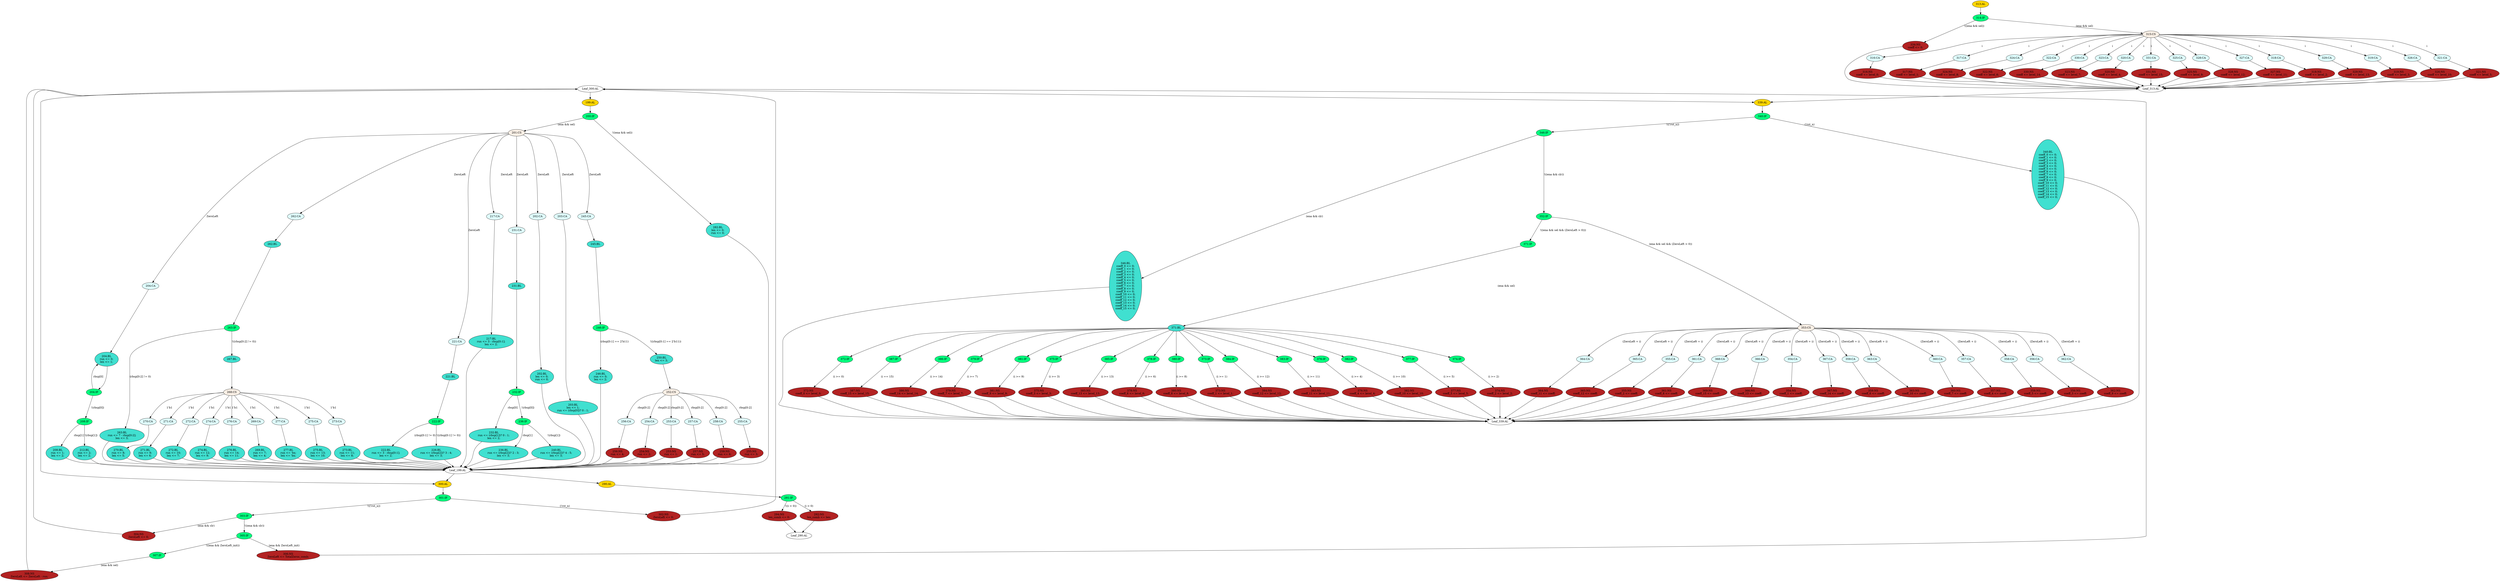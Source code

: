 strict digraph "compose( ,  )" {
	node [label="\N"];
	"380:NS"	 [ast="<pyverilog.vparser.ast.NonblockingSubstitution object at 0x7f7652314610>",
		fillcolor=firebrick,
		label="380:NS
coeff_8 <= level_8;",
		statements="[<pyverilog.vparser.ast.NonblockingSubstitution object at 0x7f7652314610>]",
		style=filled,
		typ=NonblockingSubstitution];
	"Leaf_339:AL"	 [def_var="['coeff_1', 'coeff_0', 'coeff_3', 'coeff_2', 'coeff_5', 'coeff_4', 'coeff_7', 'coeff_6', 'coeff_9', 'coeff_8', 'coeff_11', 'coeff_\
10', 'coeff_13', 'coeff_12', 'coeff_15', 'coeff_14']",
		label="Leaf_339:AL"];
	"380:NS" -> "Leaf_339:AL"	 [cond="[]",
		lineno=None];
	"387:NS"	 [ast="<pyverilog.vparser.ast.NonblockingSubstitution object at 0x7f765231b610>",
		fillcolor=firebrick,
		label="387:NS
coeff_15 <= level_15;",
		statements="[<pyverilog.vparser.ast.NonblockingSubstitution object at 0x7f765231b610>]",
		style=filled,
		typ=NonblockingSubstitution];
	"387:NS" -> "Leaf_339:AL"	 [cond="[]",
		lineno=None];
	"263:BL"	 [ast="<pyverilog.vparser.ast.Block object at 0x7f765227e3d0>",
		fillcolor=turquoise,
		label="263:BL
run <= 7 - rbsp[0:2];
len <= 3;",
		statements="[<pyverilog.vparser.ast.NonblockingSubstitution object at 0x7f765227e390>, <pyverilog.vparser.ast.NonblockingSubstitution object \
at 0x7f765227e550>]",
		style=filled,
		typ=Block];
	"Leaf_199:AL"	 [def_var="['run', 'len']",
		label="Leaf_199:AL"];
	"263:BL" -> "Leaf_199:AL"	 [cond="[]",
		lineno=None];
	"221:CA"	 [ast="<pyverilog.vparser.ast.Case object at 0x7f76526afed0>",
		fillcolor=lightcyan,
		label="221:CA",
		statements="[]",
		style=filled,
		typ=Case];
	"221:BL"	 [ast="<pyverilog.vparser.ast.Block object at 0x7f76526affd0>",
		fillcolor=turquoise,
		label="221:BL",
		statements="[]",
		style=filled,
		typ=Block];
	"221:CA" -> "221:BL"	 [cond="[]",
		lineno=None];
	"366:NS"	 [ast="<pyverilog.vparser.ast.NonblockingSubstitution object at 0x7f76522e0b90>",
		fillcolor=firebrick,
		label="366:NS
coeff_13 <= coeff;",
		statements="[<pyverilog.vparser.ast.NonblockingSubstitution object at 0x7f76522e0b90>]",
		style=filled,
		typ=NonblockingSubstitution];
	"366:NS" -> "Leaf_339:AL"	 [cond="[]",
		lineno=None];
	"282:BL"	 [ast="<pyverilog.vparser.ast.Block object at 0x7f7652297b10>",
		fillcolor=turquoise,
		label="282:BL
len <= 0;
run <= 0;",
		statements="[<pyverilog.vparser.ast.NonblockingSubstitution object at 0x7f7652297ad0>, <pyverilog.vparser.ast.NonblockingSubstitution object \
at 0x7f7652297bd0>]",
		style=filled,
		typ=Block];
	"282:BL" -> "Leaf_199:AL"	 [cond="[]",
		lineno=None];
	"364:CA"	 [ast="<pyverilog.vparser.ast.Case object at 0x7f76522e0690>",
		fillcolor=lightcyan,
		label="364:CA",
		statements="[]",
		style=filled,
		typ=Case];
	"364:NS"	 [ast="<pyverilog.vparser.ast.NonblockingSubstitution object at 0x7f76522e0790>",
		fillcolor=firebrick,
		label="364:NS
coeff_11 <= coeff;",
		statements="[<pyverilog.vparser.ast.NonblockingSubstitution object at 0x7f76522e0790>]",
		style=filled,
		typ=NonblockingSubstitution];
	"364:CA" -> "364:NS"	 [cond="[]",
		lineno=None];
	"374:IF"	 [ast="<pyverilog.vparser.ast.IfStatement object at 0x7f76522fe750>",
		fillcolor=springgreen,
		label="374:IF",
		statements="[]",
		style=filled,
		typ=IfStatement];
	"374:NS"	 [ast="<pyverilog.vparser.ast.NonblockingSubstitution object at 0x7f76522fe850>",
		fillcolor=firebrick,
		label="374:NS
coeff_2 <= level_2;",
		statements="[<pyverilog.vparser.ast.NonblockingSubstitution object at 0x7f76522fe850>]",
		style=filled,
		typ=NonblockingSubstitution];
	"374:IF" -> "374:NS"	 [cond="['i']",
		label="(i >= 2)",
		lineno=374];
	"246:BL"	 [ast="<pyverilog.vparser.ast.Block object at 0x7f765225fe90>",
		fillcolor=turquoise,
		label="246:BL
run <= 0;
len <= 2;",
		statements="[<pyverilog.vparser.ast.NonblockingSubstitution object at 0x7f765225fe50>, <pyverilog.vparser.ast.NonblockingSubstitution object \
at 0x7f765225ffd0>]",
		style=filled,
		typ=Block];
	"246:BL" -> "Leaf_199:AL"	 [cond="[]",
		lineno=None];
	"257:NS"	 [ast="<pyverilog.vparser.ast.NonblockingSubstitution object at 0x7f7652272d90>",
		fillcolor=firebrick,
		label="257:NS
run <= 5;",
		statements="[<pyverilog.vparser.ast.NonblockingSubstitution object at 0x7f7652272d90>]",
		style=filled,
		typ=NonblockingSubstitution];
	"257:NS" -> "Leaf_199:AL"	 [cond="[]",
		lineno=None];
	"357:NS"	 [ast="<pyverilog.vparser.ast.NonblockingSubstitution object at 0x7f765231a950>",
		fillcolor=firebrick,
		label="357:NS
coeff_4 <= coeff;",
		statements="[<pyverilog.vparser.ast.NonblockingSubstitution object at 0x7f765231a950>]",
		style=filled,
		typ=NonblockingSubstitution];
	"357:NS" -> "Leaf_339:AL"	 [cond="[]",
		lineno=None];
	"346:BL"	 [ast="<pyverilog.vparser.ast.Block object at 0x7f765258fb90>",
		fillcolor=turquoise,
		label="346:BL
coeff_0 <= 0;
coeff_1 <= 0;
coeff_2 <= 0;
coeff_3 <= 0;
coeff_4 <= 0;
coeff_5 <= 0;
coeff_6 <= 0;
coeff_7 <= 0;
coeff_8 <= \
0;
coeff_9 <= 0;
coeff_10 <= 0;
coeff_11 <= 0;
coeff_12 <= 0;
coeff_13 <= 0;
coeff_14 <= 0;
coeff_15 <= 0;",
		statements="[<pyverilog.vparser.ast.NonblockingSubstitution object at 0x7f7652593a10>, <pyverilog.vparser.ast.NonblockingSubstitution object \
at 0x7f7652593b50>, <pyverilog.vparser.ast.NonblockingSubstitution object at 0x7f7652593c90>, <pyverilog.vparser.ast.NonblockingSubstitution \
object at 0x7f7652593dd0>, <pyverilog.vparser.ast.NonblockingSubstitution object at 0x7f7652593f10>, <pyverilog.vparser.ast.NonblockingSubstitution \
object at 0x7f765258f090>, <pyverilog.vparser.ast.NonblockingSubstitution object at 0x7f765258f1d0>, <pyverilog.vparser.ast.NonblockingSubstitution \
object at 0x7f765258f310>, <pyverilog.vparser.ast.NonblockingSubstitution object at 0x7f765258f450>, <pyverilog.vparser.ast.NonblockingSubstitution \
object at 0x7f765258f590>, <pyverilog.vparser.ast.NonblockingSubstitution object at 0x7f765258f6d0>, <pyverilog.vparser.ast.NonblockingSubstitution \
object at 0x7f765258f810>, <pyverilog.vparser.ast.NonblockingSubstitution object at 0x7f765258f950>, <pyverilog.vparser.ast.NonblockingSubstitution \
object at 0x7f765258fa90>, <pyverilog.vparser.ast.NonblockingSubstitution object at 0x7f765258fbd0>, <pyverilog.vparser.ast.NonblockingSubstitution \
object at 0x7f765258fd10>]",
		style=filled,
		typ=Block];
	"346:BL" -> "Leaf_339:AL"	 [cond="[]",
		lineno=None];
	"276:CA"	 [ast="<pyverilog.vparser.ast.Case object at 0x7f7652297450>",
		fillcolor=lightcyan,
		label="276:CA",
		statements="[]",
		style=filled,
		typ=Case];
	"276:BL"	 [ast="<pyverilog.vparser.ast.Block object at 0x7f7652297650>",
		fillcolor=turquoise,
		label="276:BL
run <= 14;
len <= 11;",
		statements="[<pyverilog.vparser.ast.NonblockingSubstitution object at 0x7f76522975d0>, <pyverilog.vparser.ast.NonblockingSubstitution object \
at 0x7f7652297750>]",
		style=filled,
		typ=Block];
	"276:CA" -> "276:BL"	 [cond="[]",
		lineno=None];
	"222:BL"	 [ast="<pyverilog.vparser.ast.Block object at 0x7f7652273510>",
		fillcolor=turquoise,
		label="222:BL
run <= 3 - rbsp[0:1];
len <= 2;",
		statements="[<pyverilog.vparser.ast.NonblockingSubstitution object at 0x7f76522734d0>, <pyverilog.vparser.ast.NonblockingSubstitution object \
at 0x7f7652273690>]",
		style=filled,
		typ=Block];
	"222:BL" -> "Leaf_199:AL"	 [cond="[]",
		lineno=None];
	"360:NS"	 [ast="<pyverilog.vparser.ast.NonblockingSubstitution object at 0x7f765231af50>",
		fillcolor=firebrick,
		label="360:NS
coeff_7 <= coeff;",
		statements="[<pyverilog.vparser.ast.NonblockingSubstitution object at 0x7f765231af50>]",
		style=filled,
		typ=NonblockingSubstitution];
	"360:NS" -> "Leaf_339:AL"	 [cond="[]",
		lineno=None];
	"321:CA"	 [ast="<pyverilog.vparser.ast.Case object at 0x7f765258e990>",
		fillcolor=lightcyan,
		label="321:CA",
		statements="[]",
		style=filled,
		typ=Case];
	"321:NS"	 [ast="<pyverilog.vparser.ast.NonblockingSubstitution object at 0x7f765258ea90>",
		fillcolor=firebrick,
		label="321:NS
coeff <= level_5;",
		statements="[<pyverilog.vparser.ast.NonblockingSubstitution object at 0x7f765258ea90>]",
		style=filled,
		typ=NonblockingSubstitution];
	"321:CA" -> "321:NS"	 [cond="[]",
		lineno=None];
	"316:CA"	 [ast="<pyverilog.vparser.ast.Case object at 0x7f765229cf50>",
		fillcolor=lightcyan,
		label="316:CA",
		statements="[]",
		style=filled,
		typ=Case];
	"316:NS"	 [ast="<pyverilog.vparser.ast.NonblockingSubstitution object at 0x7f765258e090>",
		fillcolor=firebrick,
		label="316:NS
coeff <= level_0;",
		statements="[<pyverilog.vparser.ast.NonblockingSubstitution object at 0x7f765258e090>]",
		style=filled,
		typ=NonblockingSubstitution];
	"316:CA" -> "316:NS"	 [cond="[]",
		lineno=None];
	"269:CA"	 [ast="<pyverilog.vparser.ast.Case object at 0x7f765227e7d0>",
		fillcolor=lightcyan,
		label="269:CA",
		statements="[]",
		style=filled,
		typ=Case];
	"269:BL"	 [ast="<pyverilog.vparser.ast.Block object at 0x7f765227e9d0>",
		fillcolor=turquoise,
		label="269:BL
run <= 7;
len <= 4;",
		statements="[<pyverilog.vparser.ast.NonblockingSubstitution object at 0x7f765227e950>, <pyverilog.vparser.ast.NonblockingSubstitution object \
at 0x7f765227ead0>]",
		style=filled,
		typ=Block];
	"269:CA" -> "269:BL"	 [cond="[]",
		lineno=None];
	"331:NS"	 [ast="<pyverilog.vparser.ast.NonblockingSubstitution object at 0x7f7652585ed0>",
		fillcolor=firebrick,
		label="331:NS
coeff <= level_15;",
		statements="[<pyverilog.vparser.ast.NonblockingSubstitution object at 0x7f7652585ed0>]",
		style=filled,
		typ=NonblockingSubstitution];
	"Leaf_313:AL"	 [def_var="['coeff']",
		label="Leaf_313:AL"];
	"331:NS" -> "Leaf_313:AL"	 [cond="[]",
		lineno=None];
	"319:NS"	 [ast="<pyverilog.vparser.ast.NonblockingSubstitution object at 0x7f765258e690>",
		fillcolor=firebrick,
		label="319:NS
coeff <= level_3;",
		statements="[<pyverilog.vparser.ast.NonblockingSubstitution object at 0x7f765258e690>]",
		style=filled,
		typ=NonblockingSubstitution];
	"319:NS" -> "Leaf_313:AL"	 [cond="[]",
		lineno=None];
	"372:IF"	 [ast="<pyverilog.vparser.ast.IfStatement object at 0x7f76522fe290>",
		fillcolor=springgreen,
		label="372:IF",
		statements="[]",
		style=filled,
		typ=IfStatement];
	"372:NS"	 [ast="<pyverilog.vparser.ast.NonblockingSubstitution object at 0x7f76522fe390>",
		fillcolor=firebrick,
		label="372:NS
coeff_0 <= level_0;",
		statements="[<pyverilog.vparser.ast.NonblockingSubstitution object at 0x7f76522fe390>]",
		style=filled,
		typ=NonblockingSubstitution];
	"372:IF" -> "372:NS"	 [cond="['i']",
		label="(i >= 0)",
		lineno=372];
	"322:NS"	 [ast="<pyverilog.vparser.ast.NonblockingSubstitution object at 0x7f765258ec90>",
		fillcolor=firebrick,
		label="322:NS
coeff <= level_6;",
		statements="[<pyverilog.vparser.ast.NonblockingSubstitution object at 0x7f765258ec90>]",
		style=filled,
		typ=NonblockingSubstitution];
	"322:NS" -> "Leaf_313:AL"	 [cond="[]",
		lineno=None];
	"327:NS"	 [ast="<pyverilog.vparser.ast.NonblockingSubstitution object at 0x7f76525856d0>",
		fillcolor=firebrick,
		label="327:NS
coeff <= level_11;",
		statements="[<pyverilog.vparser.ast.NonblockingSubstitution object at 0x7f76525856d0>]",
		style=filled,
		typ=NonblockingSubstitution];
	"327:NS" -> "Leaf_313:AL"	 [cond="[]",
		lineno=None];
	"355:NS"	 [ast="<pyverilog.vparser.ast.NonblockingSubstitution object at 0x7f765231a590>",
		fillcolor=firebrick,
		label="355:NS
coeff_2 <= coeff;",
		statements="[<pyverilog.vparser.ast.NonblockingSubstitution object at 0x7f765231a590>]",
		style=filled,
		typ=NonblockingSubstitution];
	"355:NS" -> "Leaf_339:AL"	 [cond="[]",
		lineno=None];
	"378:NS"	 [ast="<pyverilog.vparser.ast.NonblockingSubstitution object at 0x7f7652314190>",
		fillcolor=firebrick,
		label="378:NS
coeff_6 <= level_6;",
		statements="[<pyverilog.vparser.ast.NonblockingSubstitution object at 0x7f7652314190>]",
		style=filled,
		typ=NonblockingSubstitution];
	"378:NS" -> "Leaf_339:AL"	 [cond="[]",
		lineno=None];
	"353:CS"	 [ast="<pyverilog.vparser.ast.CaseStatement object at 0x7f76522e0e10>",
		fillcolor=linen,
		label="353:CS",
		statements="[]",
		style=filled,
		typ=CaseStatement];
	"353:CS" -> "364:CA"	 [cond="['ZeroLeft', 'i']",
		label="(ZeroLeft + i)",
		lineno=353];
	"365:CA"	 [ast="<pyverilog.vparser.ast.Case object at 0x7f76522e0890>",
		fillcolor=lightcyan,
		label="365:CA",
		statements="[]",
		style=filled,
		typ=Case];
	"353:CS" -> "365:CA"	 [cond="['ZeroLeft', 'i']",
		label="(ZeroLeft + i)",
		lineno=353];
	"355:CA"	 [ast="<pyverilog.vparser.ast.Case object at 0x7f765231a490>",
		fillcolor=lightcyan,
		label="355:CA",
		statements="[]",
		style=filled,
		typ=Case];
	"353:CS" -> "355:CA"	 [cond="['ZeroLeft', 'i']",
		label="(ZeroLeft + i)",
		lineno=353];
	"361:CA"	 [ast="<pyverilog.vparser.ast.Case object at 0x7f76522e0090>",
		fillcolor=lightcyan,
		label="361:CA",
		statements="[]",
		style=filled,
		typ=Case];
	"353:CS" -> "361:CA"	 [cond="['ZeroLeft', 'i']",
		label="(ZeroLeft + i)",
		lineno=353];
	"368:CA"	 [ast="<pyverilog.vparser.ast.Case object at 0x7f76522e0dd0>",
		fillcolor=lightcyan,
		label="368:CA",
		statements="[]",
		style=filled,
		typ=Case];
	"353:CS" -> "368:CA"	 [cond="['ZeroLeft', 'i']",
		label="(ZeroLeft + i)",
		lineno=353];
	"366:CA"	 [ast="<pyverilog.vparser.ast.Case object at 0x7f76522e0a90>",
		fillcolor=lightcyan,
		label="366:CA",
		statements="[]",
		style=filled,
		typ=Case];
	"353:CS" -> "366:CA"	 [cond="['ZeroLeft', 'i']",
		label="(ZeroLeft + i)",
		lineno=353];
	"354:CA"	 [ast="<pyverilog.vparser.ast.Case object at 0x7f765231a250>",
		fillcolor=lightcyan,
		label="354:CA",
		statements="[]",
		style=filled,
		typ=Case];
	"353:CS" -> "354:CA"	 [cond="['ZeroLeft', 'i']",
		label="(ZeroLeft + i)",
		lineno=353];
	"367:CA"	 [ast="<pyverilog.vparser.ast.Case object at 0x7f76522e0c90>",
		fillcolor=lightcyan,
		label="367:CA",
		statements="[]",
		style=filled,
		typ=Case];
	"353:CS" -> "367:CA"	 [cond="['ZeroLeft', 'i']",
		label="(ZeroLeft + i)",
		lineno=353];
	"359:CA"	 [ast="<pyverilog.vparser.ast.Case object at 0x7f765231ac50>",
		fillcolor=lightcyan,
		label="359:CA",
		statements="[]",
		style=filled,
		typ=Case];
	"353:CS" -> "359:CA"	 [cond="['ZeroLeft', 'i']",
		label="(ZeroLeft + i)",
		lineno=353];
	"363:CA"	 [ast="<pyverilog.vparser.ast.Case object at 0x7f76522e0490>",
		fillcolor=lightcyan,
		label="363:CA",
		statements="[]",
		style=filled,
		typ=Case];
	"353:CS" -> "363:CA"	 [cond="['ZeroLeft', 'i']",
		label="(ZeroLeft + i)",
		lineno=353];
	"360:CA"	 [ast="<pyverilog.vparser.ast.Case object at 0x7f765231ae50>",
		fillcolor=lightcyan,
		label="360:CA",
		statements="[]",
		style=filled,
		typ=Case];
	"353:CS" -> "360:CA"	 [cond="['ZeroLeft', 'i']",
		label="(ZeroLeft + i)",
		lineno=353];
	"357:CA"	 [ast="<pyverilog.vparser.ast.Case object at 0x7f765231a850>",
		fillcolor=lightcyan,
		label="357:CA",
		statements="[]",
		style=filled,
		typ=Case];
	"353:CS" -> "357:CA"	 [cond="['ZeroLeft', 'i']",
		label="(ZeroLeft + i)",
		lineno=353];
	"358:CA"	 [ast="<pyverilog.vparser.ast.Case object at 0x7f765231aa50>",
		fillcolor=lightcyan,
		label="358:CA",
		statements="[]",
		style=filled,
		typ=Case];
	"353:CS" -> "358:CA"	 [cond="['ZeroLeft', 'i']",
		label="(ZeroLeft + i)",
		lineno=353];
	"356:CA"	 [ast="<pyverilog.vparser.ast.Case object at 0x7f765231a650>",
		fillcolor=lightcyan,
		label="356:CA",
		statements="[]",
		style=filled,
		typ=Case];
	"353:CS" -> "356:CA"	 [cond="['ZeroLeft', 'i']",
		label="(ZeroLeft + i)",
		lineno=353];
	"362:CA"	 [ast="<pyverilog.vparser.ast.Case object at 0x7f76522e0290>",
		fillcolor=lightcyan,
		label="362:CA",
		statements="[]",
		style=filled,
		typ=Case];
	"353:CS" -> "362:CA"	 [cond="['ZeroLeft', 'i']",
		label="(ZeroLeft + i)",
		lineno=353];
	"308:NS"	 [ast="<pyverilog.vparser.ast.NonblockingSubstitution object at 0x7f765229cdd0>",
		fillcolor=firebrick,
		label="308:NS
ZeroLeft <= ZeroLeft - run;",
		statements="[<pyverilog.vparser.ast.NonblockingSubstitution object at 0x7f765229cdd0>]",
		style=filled,
		typ=NonblockingSubstitution];
	"Leaf_300:AL"	 [def_var="['ZeroLeft']",
		label="Leaf_300:AL"];
	"308:NS" -> "Leaf_300:AL"	 [cond="[]",
		lineno=None];
	"387:IF"	 [ast="<pyverilog.vparser.ast.IfStatement object at 0x7f765231b510>",
		fillcolor=springgreen,
		label="387:IF",
		statements="[]",
		style=filled,
		typ=IfStatement];
	"387:IF" -> "387:NS"	 [cond="['i']",
		label="(i == 15)",
		lineno=387];
	"386:IF"	 [ast="<pyverilog.vparser.ast.IfStatement object at 0x7f765231b2d0>",
		fillcolor=springgreen,
		label="386:IF",
		statements="[]",
		style=filled,
		typ=IfStatement];
	"386:NS"	 [ast="<pyverilog.vparser.ast.NonblockingSubstitution object at 0x7f765231b3d0>",
		fillcolor=firebrick,
		label="386:NS
coeff_14 <= level_14;",
		statements="[<pyverilog.vparser.ast.NonblockingSubstitution object at 0x7f765231b3d0>]",
		style=filled,
		typ=NonblockingSubstitution];
	"386:IF" -> "386:NS"	 [cond="['i']",
		label="(i >= 14)",
		lineno=386];
	"300:AL"	 [ast="<pyverilog.vparser.ast.Always object at 0x7f765229c250>",
		clk_sens=True,
		fillcolor=gold,
		label="300:AL",
		sens="['clk', 'rst_n']",
		statements="[]",
		style=filled,
		typ=Always,
		use_var="['ena', 'sel', 'run', 'rst_n', 'clr', 'ZeroLeft_init', 'ZeroLeft', 'TotalZeros_comb']"];
	"Leaf_199:AL" -> "300:AL";
	"290:AL"	 [ast="<pyverilog.vparser.ast.Always object at 0x7f7652297c90>",
		clk_sens=False,
		fillcolor=gold,
		label="290:AL",
		sens="['len']",
		statements="[]",
		style=filled,
		typ=Always,
		use_var="['i', 'len']"];
	"Leaf_199:AL" -> "290:AL";
	"317:CA"	 [ast="<pyverilog.vparser.ast.Case object at 0x7f765258e1d0>",
		fillcolor=lightcyan,
		label="317:CA",
		statements="[]",
		style=filled,
		typ=Case];
	"317:NS"	 [ast="<pyverilog.vparser.ast.NonblockingSubstitution object at 0x7f765258e2d0>",
		fillcolor=firebrick,
		label="317:NS
coeff <= level_1;",
		statements="[<pyverilog.vparser.ast.NonblockingSubstitution object at 0x7f765258e2d0>]",
		style=filled,
		typ=NonblockingSubstitution];
	"317:CA" -> "317:NS"	 [cond="[]",
		lineno=None];
	"236:BL"	 [ast="<pyverilog.vparser.ast.Block object at 0x7f765225f590>",
		fillcolor=turquoise,
		label="236:BL
run <= (rbsp[2])? 2 : 3;
len <= 3;",
		statements="[<pyverilog.vparser.ast.NonblockingSubstitution object at 0x7f765225f510>, <pyverilog.vparser.ast.NonblockingSubstitution object \
at 0x7f765225f6d0>]",
		style=filled,
		typ=Block];
	"236:BL" -> "Leaf_199:AL"	 [cond="[]",
		lineno=None];
	"365:NS"	 [ast="<pyverilog.vparser.ast.NonblockingSubstitution object at 0x7f76522e0990>",
		fillcolor=firebrick,
		label="365:NS
coeff_12 <= coeff;",
		statements="[<pyverilog.vparser.ast.NonblockingSubstitution object at 0x7f76522e0990>]",
		style=filled,
		typ=NonblockingSubstitution];
	"365:CA" -> "365:NS"	 [cond="[]",
		lineno=None];
	"379:IF"	 [ast="<pyverilog.vparser.ast.IfStatement object at 0x7f76523142d0>",
		fillcolor=springgreen,
		label="379:IF",
		statements="[]",
		style=filled,
		typ=IfStatement];
	"379:NS"	 [ast="<pyverilog.vparser.ast.NonblockingSubstitution object at 0x7f76523143d0>",
		fillcolor=firebrick,
		label="379:NS
coeff_7 <= level_7;",
		statements="[<pyverilog.vparser.ast.NonblockingSubstitution object at 0x7f76523143d0>]",
		style=filled,
		typ=NonblockingSubstitution];
	"379:IF" -> "379:NS"	 [cond="['i']",
		label="(i >= 7)",
		lineno=379];
	"325:NS"	 [ast="<pyverilog.vparser.ast.NonblockingSubstitution object at 0x7f76525852d0>",
		fillcolor=firebrick,
		label="325:NS
coeff <= level_9;",
		statements="[<pyverilog.vparser.ast.NonblockingSubstitution object at 0x7f76525852d0>]",
		style=filled,
		typ=NonblockingSubstitution];
	"325:NS" -> "Leaf_313:AL"	 [cond="[]",
		lineno=None];
	"217:CA"	 [ast="<pyverilog.vparser.ast.Case object at 0x7f76526af450>",
		fillcolor=lightcyan,
		label="217:CA",
		statements="[]",
		style=filled,
		typ=Case];
	"217:BL"	 [ast="<pyverilog.vparser.ast.Block object at 0x7f76526afd90>",
		fillcolor=turquoise,
		label="217:BL
run <= 3 - rbsp[0:1];
len <= 2;",
		statements="[<pyverilog.vparser.ast.NonblockingSubstitution object at 0x7f76526afd50>, <pyverilog.vparser.ast.NonblockingSubstitution object \
at 0x7f76526aff10>]",
		style=filled,
		typ=Block];
	"217:CA" -> "217:BL"	 [cond="[]",
		lineno=None];
	"253:NS"	 [ast="<pyverilog.vparser.ast.NonblockingSubstitution object at 0x7f7652272590>",
		fillcolor=firebrick,
		label="253:NS
run <= 1;",
		statements="[<pyverilog.vparser.ast.NonblockingSubstitution object at 0x7f7652272590>]",
		style=filled,
		typ=NonblockingSubstitution];
	"253:NS" -> "Leaf_199:AL"	 [cond="[]",
		lineno=None];
	"385:NS"	 [ast="<pyverilog.vparser.ast.NonblockingSubstitution object at 0x7f765231b190>",
		fillcolor=firebrick,
		label="385:NS
coeff_13 <= level_13;",
		statements="[<pyverilog.vparser.ast.NonblockingSubstitution object at 0x7f765231b190>]",
		style=filled,
		typ=NonblockingSubstitution];
	"385:NS" -> "Leaf_339:AL"	 [cond="[]",
		lineno=None];
	"258:NS"	 [ast="<pyverilog.vparser.ast.NonblockingSubstitution object at 0x7f7652272f50>",
		fillcolor=firebrick,
		label="258:NS
run <= 6;",
		statements="[<pyverilog.vparser.ast.NonblockingSubstitution object at 0x7f7652272f50>]",
		style=filled,
		typ=NonblockingSubstitution];
	"258:NS" -> "Leaf_199:AL"	 [cond="[]",
		lineno=None];
	"270:BL"	 [ast="<pyverilog.vparser.ast.Block object at 0x7f765227ee10>",
		fillcolor=turquoise,
		label="270:BL
run <= 8;
len <= 5;",
		statements="[<pyverilog.vparser.ast.NonblockingSubstitution object at 0x7f765227ed90>, <pyverilog.vparser.ast.NonblockingSubstitution object \
at 0x7f765227ef10>]",
		style=filled,
		typ=Block];
	"270:BL" -> "Leaf_199:AL"	 [cond="[]",
		lineno=None];
	"377:NS"	 [ast="<pyverilog.vparser.ast.NonblockingSubstitution object at 0x7f76522fef10>",
		fillcolor=firebrick,
		label="377:NS
coeff_5 <= level_5;",
		statements="[<pyverilog.vparser.ast.NonblockingSubstitution object at 0x7f76522fef10>]",
		style=filled,
		typ=NonblockingSubstitution];
	"377:NS" -> "Leaf_339:AL"	 [cond="[]",
		lineno=None];
	"277:CA"	 [ast="<pyverilog.vparser.ast.Case object at 0x7f7652297710>",
		fillcolor=lightcyan,
		label="277:CA",
		statements="[]",
		style=filled,
		typ=Case];
	"277:BL"	 [ast="<pyverilog.vparser.ast.Block object at 0x7f7652297910>",
		fillcolor=turquoise,
		label="277:BL
run <= 'bx;
len <= 'bx;",
		statements="[<pyverilog.vparser.ast.NonblockingSubstitution object at 0x7f7652297950>, <pyverilog.vparser.ast.NonblockingSubstitution object \
at 0x7f7652297a90>]",
		style=filled,
		typ=Block];
	"277:CA" -> "277:BL"	 [cond="[]",
		lineno=None];
	"291:IF"	 [ast="<pyverilog.vparser.ast.IfStatement object at 0x7f7652297e50>",
		fillcolor=springgreen,
		label="291:IF",
		statements="[]",
		style=filled,
		typ=IfStatement];
	"292:NS"	 [ast="<pyverilog.vparser.ast.NonblockingSubstitution object at 0x7f7652297e90>",
		fillcolor=firebrick,
		label="292:NS
len_comb <= len;",
		statements="[<pyverilog.vparser.ast.NonblockingSubstitution object at 0x7f7652297e90>]",
		style=filled,
		typ=NonblockingSubstitution];
	"291:IF" -> "292:NS"	 [cond="['i']",
		label="(i > 0)",
		lineno=291];
	"294:NS"	 [ast="<pyverilog.vparser.ast.NonblockingSubstitution object at 0x7f765229c050>",
		fillcolor=firebrick,
		label="294:NS
len_comb <= 0;",
		statements="[<pyverilog.vparser.ast.NonblockingSubstitution object at 0x7f765229c050>]",
		style=filled,
		typ=NonblockingSubstitution];
	"291:IF" -> "294:NS"	 [cond="['i']",
		label="!((i > 0))",
		lineno=291];
	"307:IF"	 [ast="<pyverilog.vparser.ast.IfStatement object at 0x7f765229cc10>",
		fillcolor=springgreen,
		label="307:IF",
		statements="[]",
		style=filled,
		typ=IfStatement];
	"307:IF" -> "308:NS"	 [cond="['ena', 'sel']",
		label="(ena && sel)",
		lineno=307];
	"222:IF"	 [ast="<pyverilog.vparser.ast.IfStatement object at 0x7f7652273710>",
		fillcolor=springgreen,
		label="222:IF",
		statements="[]",
		style=filled,
		typ=IfStatement];
	"222:IF" -> "222:BL"	 [cond="['rbsp']",
		label="(rbsp[0:1] != 0)",
		lineno=222];
	"226:BL"	 [ast="<pyverilog.vparser.ast.Block object at 0x7f7652273990>",
		fillcolor=turquoise,
		label="226:BL
run <= (rbsp[2])? 3 : 4;
len <= 3;",
		statements="[<pyverilog.vparser.ast.NonblockingSubstitution object at 0x7f7652273910>, <pyverilog.vparser.ast.NonblockingSubstitution object \
at 0x7f7652273ad0>]",
		style=filled,
		typ=Block];
	"222:IF" -> "226:BL"	 [cond="['rbsp']",
		label="!((rbsp[0:1] != 0))",
		lineno=222];
	"232:IF"	 [ast="<pyverilog.vparser.ast.IfStatement object at 0x7f765225f190>",
		fillcolor=springgreen,
		label="232:IF",
		statements="[]",
		style=filled,
		typ=IfStatement];
	"236:IF"	 [ast="<pyverilog.vparser.ast.IfStatement object at 0x7f765225f750>",
		fillcolor=springgreen,
		label="236:IF",
		statements="[]",
		style=filled,
		typ=IfStatement];
	"232:IF" -> "236:IF"	 [cond="['rbsp']",
		label="!(rbsp[0])",
		lineno=232];
	"232:BL"	 [ast="<pyverilog.vparser.ast.Block object at 0x7f7652273f90>",
		fillcolor=turquoise,
		label="232:BL
run <= (rbsp[1])? 0 : 1;
len <= 2;",
		statements="[<pyverilog.vparser.ast.NonblockingSubstitution object at 0x7f7652273ed0>, <pyverilog.vparser.ast.NonblockingSubstitution object \
at 0x7f765225f110>]",
		style=filled,
		typ=Block];
	"232:IF" -> "232:BL"	 [cond="['rbsp']",
		label="rbsp[0]",
		lineno=232];
	"362:NS"	 [ast="<pyverilog.vparser.ast.NonblockingSubstitution object at 0x7f76522e0390>",
		fillcolor=firebrick,
		label="362:NS
coeff_9 <= coeff;",
		statements="[<pyverilog.vparser.ast.NonblockingSubstitution object at 0x7f76522e0390>]",
		style=filled,
		typ=NonblockingSubstitution];
	"362:NS" -> "Leaf_339:AL"	 [cond="[]",
		lineno=None];
	"381:IF"	 [ast="<pyverilog.vparser.ast.IfStatement object at 0x7f7652314750>",
		fillcolor=springgreen,
		label="381:IF",
		statements="[]",
		style=filled,
		typ=IfStatement];
	"381:NS"	 [ast="<pyverilog.vparser.ast.NonblockingSubstitution object at 0x7f7652314850>",
		fillcolor=firebrick,
		label="381:NS
coeff_9 <= level_9;",
		statements="[<pyverilog.vparser.ast.NonblockingSubstitution object at 0x7f7652314850>]",
		style=filled,
		typ=NonblockingSubstitution];
	"381:IF" -> "381:NS"	 [cond="['i']",
		label="(i >= 9)",
		lineno=381];
	"324:CA"	 [ast="<pyverilog.vparser.ast.Case object at 0x7f765258ef90>",
		fillcolor=lightcyan,
		label="324:CA",
		statements="[]",
		style=filled,
		typ=Case];
	"324:NS"	 [ast="<pyverilog.vparser.ast.NonblockingSubstitution object at 0x7f76525850d0>",
		fillcolor=firebrick,
		label="324:NS
coeff <= level_8;",
		statements="[<pyverilog.vparser.ast.NonblockingSubstitution object at 0x7f76525850d0>]",
		style=filled,
		typ=NonblockingSubstitution];
	"324:CA" -> "324:NS"	 [cond="[]",
		lineno=None];
	"375:IF"	 [ast="<pyverilog.vparser.ast.IfStatement object at 0x7f76522fe990>",
		fillcolor=springgreen,
		label="375:IF",
		statements="[]",
		style=filled,
		typ=IfStatement];
	"375:NS"	 [ast="<pyverilog.vparser.ast.NonblockingSubstitution object at 0x7f76522fea90>",
		fillcolor=firebrick,
		label="375:NS
coeff_3 <= level_3;",
		statements="[<pyverilog.vparser.ast.NonblockingSubstitution object at 0x7f76522fea90>]",
		style=filled,
		typ=NonblockingSubstitution];
	"375:IF" -> "375:NS"	 [cond="['i']",
		label="(i >= 3)",
		lineno=375];
	"386:NS" -> "Leaf_339:AL"	 [cond="[]",
		lineno=None];
	"Leaf_290:AL"	 [def_var="['len_comb']",
		label="Leaf_290:AL"];
	"292:NS" -> "Leaf_290:AL"	 [cond="[]",
		lineno=None];
	"385:IF"	 [ast="<pyverilog.vparser.ast.IfStatement object at 0x7f765231b090>",
		fillcolor=springgreen,
		label="385:IF",
		statements="[]",
		style=filled,
		typ=IfStatement];
	"385:IF" -> "385:NS"	 [cond="['i']",
		label="(i >= 13)",
		lineno=385];
	"208:BL"	 [ast="<pyverilog.vparser.ast.Block object at 0x7f76526af710>",
		fillcolor=turquoise,
		label="208:BL
run <= 1;
len <= 2;",
		statements="[<pyverilog.vparser.ast.NonblockingSubstitution object at 0x7f76526af750>, <pyverilog.vparser.ast.NonblockingSubstitution object \
at 0x7f76526af890>]",
		style=filled,
		typ=Block];
	"208:BL" -> "Leaf_199:AL"	 [cond="[]",
		lineno=None];
	"378:IF"	 [ast="<pyverilog.vparser.ast.IfStatement object at 0x7f7652314090>",
		fillcolor=springgreen,
		label="378:IF",
		statements="[]",
		style=filled,
		typ=IfStatement];
	"378:IF" -> "378:NS"	 [cond="['i']",
		label="(i >= 6)",
		lineno=378];
	"326:NS"	 [ast="<pyverilog.vparser.ast.NonblockingSubstitution object at 0x7f76525854d0>",
		fillcolor=firebrick,
		label="326:NS
coeff <= level_10;",
		statements="[<pyverilog.vparser.ast.NonblockingSubstitution object at 0x7f76525854d0>]",
		style=filled,
		typ=NonblockingSubstitution];
	"326:NS" -> "Leaf_313:AL"	 [cond="[]",
		lineno=None];
	"231:CA"	 [ast="<pyverilog.vparser.ast.Case object at 0x7f76522736d0>",
		fillcolor=lightcyan,
		label="231:CA",
		statements="[]",
		style=filled,
		typ=Case];
	"231:BL"	 [ast="<pyverilog.vparser.ast.Block object at 0x7f7652273a90>",
		fillcolor=turquoise,
		label="231:BL",
		statements="[]",
		style=filled,
		typ=Block];
	"231:CA" -> "231:BL"	 [cond="[]",
		lineno=None];
	"355:CA" -> "355:NS"	 [cond="[]",
		lineno=None];
	"275:BL"	 [ast="<pyverilog.vparser.ast.Block object at 0x7f7652297250>",
		fillcolor=turquoise,
		label="275:BL
run <= 13;
len <= 10;",
		statements="[<pyverilog.vparser.ast.NonblockingSubstitution object at 0x7f76522971d0>, <pyverilog.vparser.ast.NonblockingSubstitution object \
at 0x7f7652297350>]",
		style=filled,
		typ=Block];
	"275:BL" -> "Leaf_199:AL"	 [cond="[]",
		lineno=None];
	"322:CA"	 [ast="<pyverilog.vparser.ast.Case object at 0x7f765258eb90>",
		fillcolor=lightcyan,
		label="322:CA",
		statements="[]",
		style=filled,
		typ=Case];
	"322:CA" -> "322:NS"	 [cond="[]",
		lineno=None];
	"301:IF"	 [ast="<pyverilog.vparser.ast.IfStatement object at 0x7f765229c390>",
		fillcolor=springgreen,
		label="301:IF",
		statements="[]",
		style=filled,
		typ=IfStatement];
	"300:AL" -> "301:IF"	 [cond="[]",
		lineno=None];
	"361:NS"	 [ast="<pyverilog.vparser.ast.NonblockingSubstitution object at 0x7f76522e0190>",
		fillcolor=firebrick,
		label="361:NS
coeff_8 <= coeff;",
		statements="[<pyverilog.vparser.ast.NonblockingSubstitution object at 0x7f76522e0190>]",
		style=filled,
		typ=NonblockingSubstitution];
	"361:CA" -> "361:NS"	 [cond="[]",
		lineno=None];
	"365:NS" -> "Leaf_339:AL"	 [cond="[]",
		lineno=None];
	"380:IF"	 [ast="<pyverilog.vparser.ast.IfStatement object at 0x7f7652314510>",
		fillcolor=springgreen,
		label="380:IF",
		statements="[]",
		style=filled,
		typ=IfStatement];
	"380:IF" -> "380:NS"	 [cond="['i']",
		label="(i >= 8)",
		lineno=380];
	"369:NS"	 [ast="<pyverilog.vparser.ast.NonblockingSubstitution object at 0x7f76522e0f50>",
		fillcolor=firebrick,
		label="369:NS
coeff_15 <= coeff;",
		statements="[<pyverilog.vparser.ast.NonblockingSubstitution object at 0x7f76522e0f50>]",
		style=filled,
		typ=NonblockingSubstitution];
	"368:CA" -> "369:NS"	 [cond="[]",
		lineno=None];
	"375:NS" -> "Leaf_339:AL"	 [cond="[]",
		lineno=None];
	"221:BL" -> "222:IF"	 [cond="[]",
		lineno=None];
	"356:NS"	 [ast="<pyverilog.vparser.ast.NonblockingSubstitution object at 0x7f765231a750>",
		fillcolor=firebrick,
		label="356:NS
coeff_3 <= coeff;",
		statements="[<pyverilog.vparser.ast.NonblockingSubstitution object at 0x7f765231a750>]",
		style=filled,
		typ=NonblockingSubstitution];
	"356:NS" -> "Leaf_339:AL"	 [cond="[]",
		lineno=None];
	"294:NS" -> "Leaf_290:AL"	 [cond="[]",
		lineno=None];
	"303:IF"	 [ast="<pyverilog.vparser.ast.IfStatement object at 0x7f765229c690>",
		fillcolor=springgreen,
		label="303:IF",
		statements="[]",
		style=filled,
		typ=IfStatement];
	"305:IF"	 [ast="<pyverilog.vparser.ast.IfStatement object at 0x7f765229ca10>",
		fillcolor=springgreen,
		label="305:IF",
		statements="[]",
		style=filled,
		typ=IfStatement];
	"303:IF" -> "305:IF"	 [cond="['ena', 'clr']",
		label="!((ena && clr))",
		lineno=303];
	"304:NS"	 [ast="<pyverilog.vparser.ast.NonblockingSubstitution object at 0x7f765229c6d0>",
		fillcolor=firebrick,
		label="304:NS
ZeroLeft <= 0;",
		statements="[<pyverilog.vparser.ast.NonblockingSubstitution object at 0x7f765229c6d0>]",
		style=filled,
		typ=NonblockingSubstitution];
	"303:IF" -> "304:NS"	 [cond="['ena', 'clr']",
		label="(ena && clr)",
		lineno=303];
	"302:NS"	 [ast="<pyverilog.vparser.ast.NonblockingSubstitution object at 0x7f765229c3d0>",
		fillcolor=firebrick,
		label="302:NS
ZeroLeft <= 0;",
		statements="[<pyverilog.vparser.ast.NonblockingSubstitution object at 0x7f765229c3d0>]",
		style=filled,
		typ=NonblockingSubstitution];
	"302:NS" -> "Leaf_300:AL"	 [cond="[]",
		lineno=None];
	"346:IF"	 [ast="<pyverilog.vparser.ast.IfStatement object at 0x7f765258fd90>",
		fillcolor=springgreen,
		label="346:IF",
		statements="[]",
		style=filled,
		typ=IfStatement];
	"346:IF" -> "346:BL"	 [cond="['ena', 'clr']",
		label="(ena && clr)",
		lineno=346];
	"352:IF"	 [ast="<pyverilog.vparser.ast.IfStatement object at 0x7f765231a050>",
		fillcolor=springgreen,
		label="352:IF",
		statements="[]",
		style=filled,
		typ=IfStatement];
	"346:IF" -> "352:IF"	 [cond="['ena', 'clr']",
		label="!((ena && clr))",
		lineno=346];
	"255:NS"	 [ast="<pyverilog.vparser.ast.NonblockingSubstitution object at 0x7f7652272990>",
		fillcolor=firebrick,
		label="255:NS
run <= 3;",
		statements="[<pyverilog.vparser.ast.NonblockingSubstitution object at 0x7f7652272990>]",
		style=filled,
		typ=NonblockingSubstitution];
	"255:NS" -> "Leaf_199:AL"	 [cond="[]",
		lineno=None];
	"330:CA"	 [ast="<pyverilog.vparser.ast.Case object at 0x7f7652585bd0>",
		fillcolor=lightcyan,
		label="330:CA",
		statements="[]",
		style=filled,
		typ=Case];
	"330:NS"	 [ast="<pyverilog.vparser.ast.NonblockingSubstitution object at 0x7f7652585cd0>",
		fillcolor=firebrick,
		label="330:NS
coeff <= level_14;",
		statements="[<pyverilog.vparser.ast.NonblockingSubstitution object at 0x7f7652585cd0>]",
		style=filled,
		typ=NonblockingSubstitution];
	"330:CA" -> "330:NS"	 [cond="[]",
		lineno=None];
	"366:CA" -> "366:NS"	 [cond="[]",
		lineno=None];
	"328:NS"	 [ast="<pyverilog.vparser.ast.NonblockingSubstitution object at 0x7f76525858d0>",
		fillcolor=firebrick,
		label="328:NS
coeff <= level_12;",
		statements="[<pyverilog.vparser.ast.NonblockingSubstitution object at 0x7f76525858d0>]",
		style=filled,
		typ=NonblockingSubstitution];
	"328:NS" -> "Leaf_313:AL"	 [cond="[]",
		lineno=None];
	"371:BL"	 [ast="<pyverilog.vparser.ast.Block object at 0x7f765231b450>",
		fillcolor=turquoise,
		label="371:BL",
		statements="[]",
		style=filled,
		typ=Block];
	"371:BL" -> "374:IF"	 [cond="[]",
		lineno=None];
	"371:BL" -> "372:IF"	 [cond="[]",
		lineno=None];
	"371:BL" -> "387:IF"	 [cond="[]",
		lineno=None];
	"371:BL" -> "386:IF"	 [cond="[]",
		lineno=None];
	"371:BL" -> "379:IF"	 [cond="[]",
		lineno=None];
	"371:BL" -> "381:IF"	 [cond="[]",
		lineno=None];
	"371:BL" -> "375:IF"	 [cond="[]",
		lineno=None];
	"371:BL" -> "385:IF"	 [cond="[]",
		lineno=None];
	"371:BL" -> "378:IF"	 [cond="[]",
		lineno=None];
	"371:BL" -> "380:IF"	 [cond="[]",
		lineno=None];
	"373:IF"	 [ast="<pyverilog.vparser.ast.IfStatement object at 0x7f76522fe510>",
		fillcolor=springgreen,
		label="373:IF",
		statements="[]",
		style=filled,
		typ=IfStatement];
	"371:BL" -> "373:IF"	 [cond="[]",
		lineno=None];
	"384:IF"	 [ast="<pyverilog.vparser.ast.IfStatement object at 0x7f7652314e10>",
		fillcolor=springgreen,
		label="384:IF",
		statements="[]",
		style=filled,
		typ=IfStatement];
	"371:BL" -> "384:IF"	 [cond="[]",
		lineno=None];
	"383:IF"	 [ast="<pyverilog.vparser.ast.IfStatement object at 0x7f7652314bd0>",
		fillcolor=springgreen,
		label="383:IF",
		statements="[]",
		style=filled,
		typ=IfStatement];
	"371:BL" -> "383:IF"	 [cond="[]",
		lineno=None];
	"376:IF"	 [ast="<pyverilog.vparser.ast.IfStatement object at 0x7f76522febd0>",
		fillcolor=springgreen,
		label="376:IF",
		statements="[]",
		style=filled,
		typ=IfStatement];
	"371:BL" -> "376:IF"	 [cond="[]",
		lineno=None];
	"382:IF"	 [ast="<pyverilog.vparser.ast.IfStatement object at 0x7f7652314990>",
		fillcolor=springgreen,
		label="382:IF",
		statements="[]",
		style=filled,
		typ=IfStatement];
	"371:BL" -> "382:IF"	 [cond="[]",
		lineno=None];
	"377:IF"	 [ast="<pyverilog.vparser.ast.IfStatement object at 0x7f76522fee10>",
		fillcolor=springgreen,
		label="377:IF",
		statements="[]",
		style=filled,
		typ=IfStatement];
	"371:BL" -> "377:IF"	 [cond="[]",
		lineno=None];
	"231:BL" -> "232:IF"	 [cond="[]",
		lineno=None];
	"323:CA"	 [ast="<pyverilog.vparser.ast.Case object at 0x7f765258ed90>",
		fillcolor=lightcyan,
		label="323:CA",
		statements="[]",
		style=filled,
		typ=Case];
	"323:NS"	 [ast="<pyverilog.vparser.ast.NonblockingSubstitution object at 0x7f765258ee90>",
		fillcolor=firebrick,
		label="323:NS
coeff <= level_7;",
		statements="[<pyverilog.vparser.ast.NonblockingSubstitution object at 0x7f765258ee90>]",
		style=filled,
		typ=NonblockingSubstitution];
	"323:CA" -> "323:NS"	 [cond="[]",
		lineno=None];
	"373:NS"	 [ast="<pyverilog.vparser.ast.NonblockingSubstitution object at 0x7f76522fe610>",
		fillcolor=firebrick,
		label="373:NS
coeff_1 <= level_1;",
		statements="[<pyverilog.vparser.ast.NonblockingSubstitution object at 0x7f76522fe610>]",
		style=filled,
		typ=NonblockingSubstitution];
	"373:IF" -> "373:NS"	 [cond="['i']",
		label="(i >= 1)",
		lineno=373];
	"320:CA"	 [ast="<pyverilog.vparser.ast.Case object at 0x7f765258e790>",
		fillcolor=lightcyan,
		label="320:CA",
		statements="[]",
		style=filled,
		typ=Case];
	"320:NS"	 [ast="<pyverilog.vparser.ast.NonblockingSubstitution object at 0x7f765258e890>",
		fillcolor=firebrick,
		label="320:NS
coeff <= level_4;",
		statements="[<pyverilog.vparser.ast.NonblockingSubstitution object at 0x7f765258e890>]",
		style=filled,
		typ=NonblockingSubstitution];
	"320:CA" -> "320:NS"	 [cond="[]",
		lineno=None];
	"354:NS"	 [ast="<pyverilog.vparser.ast.NonblockingSubstitution object at 0x7f765231a350>",
		fillcolor=firebrick,
		label="354:NS
coeff_1 <= coeff;",
		statements="[<pyverilog.vparser.ast.NonblockingSubstitution object at 0x7f765231a350>]",
		style=filled,
		typ=NonblockingSubstitution];
	"354:CA" -> "354:NS"	 [cond="[]",
		lineno=None];
	"267:BL"	 [ast="<pyverilog.vparser.ast.Block object at 0x7f765227e610>",
		fillcolor=turquoise,
		label="267:BL",
		statements="[]",
		style=filled,
		typ=Block];
	"268:CS"	 [ast="<pyverilog.vparser.ast.CaseStatement object at 0x7f76522977d0>",
		fillcolor=linen,
		label="268:CS",
		statements="[]",
		style=filled,
		typ=CaseStatement];
	"267:BL" -> "268:CS"	 [cond="[]",
		lineno=None];
	"269:BL" -> "Leaf_199:AL"	 [cond="[]",
		lineno=None];
	"367:NS"	 [ast="<pyverilog.vparser.ast.NonblockingSubstitution object at 0x7f76522e0d90>",
		fillcolor=firebrick,
		label="367:NS
coeff_14 <= coeff;",
		statements="[<pyverilog.vparser.ast.NonblockingSubstitution object at 0x7f76522e0d90>]",
		style=filled,
		typ=NonblockingSubstitution];
	"367:CA" -> "367:NS"	 [cond="[]",
		lineno=None];
	"340:IF"	 [ast="<pyverilog.vparser.ast.IfStatement object at 0x7f7652593750>",
		fillcolor=springgreen,
		label="340:IF",
		statements="[]",
		style=filled,
		typ=IfStatement];
	"340:IF" -> "346:IF"	 [cond="['rst_n']",
		label="!((!rst_n))",
		lineno=340];
	"340:BL"	 [ast="<pyverilog.vparser.ast.Block object at 0x7f7652593550>",
		fillcolor=turquoise,
		label="340:BL
coeff_0 <= 0;
coeff_1 <= 0;
coeff_2 <= 0;
coeff_3 <= 0;
coeff_4 <= 0;
coeff_5 <= 0;
coeff_6 <= 0;
coeff_7 <= 0;
coeff_8 <= \
0;
coeff_9 <= 0;
coeff_10 <= 0;
coeff_11 <= 0;
coeff_12 <= 0;
coeff_13 <= 0;
coeff_14 <= 0;
coeff_15 <= 0;",
		statements="[<pyverilog.vparser.ast.NonblockingSubstitution object at 0x7f76525903d0>, <pyverilog.vparser.ast.NonblockingSubstitution object \
at 0x7f7652590510>, <pyverilog.vparser.ast.NonblockingSubstitution object at 0x7f7652590650>, <pyverilog.vparser.ast.NonblockingSubstitution \
object at 0x7f7652590790>, <pyverilog.vparser.ast.NonblockingSubstitution object at 0x7f76525908d0>, <pyverilog.vparser.ast.NonblockingSubstitution \
object at 0x7f7652590a10>, <pyverilog.vparser.ast.NonblockingSubstitution object at 0x7f7652590b50>, <pyverilog.vparser.ast.NonblockingSubstitution \
object at 0x7f7652590c90>, <pyverilog.vparser.ast.NonblockingSubstitution object at 0x7f7652590dd0>, <pyverilog.vparser.ast.NonblockingSubstitution \
object at 0x7f7652590f10>, <pyverilog.vparser.ast.NonblockingSubstitution object at 0x7f7652593090>, <pyverilog.vparser.ast.NonblockingSubstitution \
object at 0x7f76525931d0>, <pyverilog.vparser.ast.NonblockingSubstitution object at 0x7f7652593310>, <pyverilog.vparser.ast.NonblockingSubstitution \
object at 0x7f7652593450>, <pyverilog.vparser.ast.NonblockingSubstitution object at 0x7f7652593590>, <pyverilog.vparser.ast.NonblockingSubstitution \
object at 0x7f76525936d0>]",
		style=filled,
		typ=Block];
	"340:IF" -> "340:BL"	 [cond="['rst_n']",
		label="(!rst_n)",
		lineno=340];
	"372:NS" -> "Leaf_339:AL"	 [cond="[]",
		lineno=None];
	"331:CA"	 [ast="<pyverilog.vparser.ast.Case object at 0x7f7652585dd0>",
		fillcolor=lightcyan,
		label="331:CA",
		statements="[]",
		style=filled,
		typ=Case];
	"331:CA" -> "331:NS"	 [cond="[]",
		lineno=None];
	"202:CA"	 [ast="<pyverilog.vparser.ast.Case object at 0x7f76522d5710>",
		fillcolor=lightcyan,
		label="202:CA",
		statements="[]",
		style=filled,
		typ=Case];
	"202:BL"	 [ast="<pyverilog.vparser.ast.Block object at 0x7f76522d5850>",
		fillcolor=turquoise,
		label="202:BL
len <= 0;
run <= 0;",
		statements="[<pyverilog.vparser.ast.NonblockingSubstitution object at 0x7f76522d5890>, <pyverilog.vparser.ast.NonblockingSubstitution object \
at 0x7f76522d59d0>]",
		style=filled,
		typ=Block];
	"202:CA" -> "202:BL"	 [cond="[]",
		lineno=None];
	"324:NS" -> "Leaf_313:AL"	 [cond="[]",
		lineno=None];
	"367:NS" -> "Leaf_339:AL"	 [cond="[]",
		lineno=None];
	"354:NS" -> "Leaf_339:AL"	 [cond="[]",
		lineno=None];
	"275:CA"	 [ast="<pyverilog.vparser.ast.Case object at 0x7f7652297050>",
		fillcolor=lightcyan,
		label="275:CA",
		statements="[]",
		style=filled,
		typ=Case];
	"275:CA" -> "275:BL"	 [cond="[]",
		lineno=None];
	"314:IF"	 [ast="<pyverilog.vparser.ast.IfStatement object at 0x7f765229c410>",
		fillcolor=springgreen,
		label="314:IF",
		statements="[]",
		style=filled,
		typ=IfStatement];
	"334:NS"	 [ast="<pyverilog.vparser.ast.NonblockingSubstitution object at 0x7f7652585fd0>",
		fillcolor=firebrick,
		label="334:NS
coeff <= 0;",
		statements="[<pyverilog.vparser.ast.NonblockingSubstitution object at 0x7f7652585fd0>]",
		style=filled,
		typ=NonblockingSubstitution];
	"314:IF" -> "334:NS"	 [cond="['ena', 'sel']",
		label="!((ena && sel))",
		lineno=314];
	"315:CS"	 [ast="<pyverilog.vparser.ast.CaseStatement object at 0x7f7652585c90>",
		fillcolor=linen,
		label="315:CS",
		statements="[]",
		style=filled,
		typ=CaseStatement];
	"314:IF" -> "315:CS"	 [cond="['ena', 'sel']",
		label="(ena && sel)",
		lineno=314];
	"323:NS" -> "Leaf_313:AL"	 [cond="[]",
		lineno=None];
	"236:IF" -> "236:BL"	 [cond="['rbsp']",
		label="rbsp[1]",
		lineno=236];
	"240:BL"	 [ast="<pyverilog.vparser.ast.Block object at 0x7f765225f9d0>",
		fillcolor=turquoise,
		label="240:BL
run <= (rbsp[2])? 4 : 5;
len <= 3;",
		statements="[<pyverilog.vparser.ast.NonblockingSubstitution object at 0x7f765225f950>, <pyverilog.vparser.ast.NonblockingSubstitution object \
at 0x7f765225fb10>]",
		style=filled,
		typ=Block];
	"236:IF" -> "240:BL"	 [cond="['rbsp']",
		label="!(rbsp[1])",
		lineno=236];
	"273:CA"	 [ast="<pyverilog.vparser.ast.Case object at 0x7f765228e810>",
		fillcolor=lightcyan,
		label="273:CA",
		statements="[]",
		style=filled,
		typ=Case];
	"273:BL"	 [ast="<pyverilog.vparser.ast.Block object at 0x7f765228ea10>",
		fillcolor=turquoise,
		label="273:BL
run <= 11;
len <= 8;",
		statements="[<pyverilog.vparser.ast.NonblockingSubstitution object at 0x7f765228e990>, <pyverilog.vparser.ast.NonblockingSubstitution object \
at 0x7f765228eb10>]",
		style=filled,
		typ=Block];
	"273:CA" -> "273:BL"	 [cond="[]",
		lineno=None];
	"318:NS"	 [ast="<pyverilog.vparser.ast.NonblockingSubstitution object at 0x7f765258e490>",
		fillcolor=firebrick,
		label="318:NS
coeff <= level_2;",
		statements="[<pyverilog.vparser.ast.NonblockingSubstitution object at 0x7f765258e490>]",
		style=filled,
		typ=NonblockingSubstitution];
	"318:NS" -> "Leaf_313:AL"	 [cond="[]",
		lineno=None];
	"325:CA"	 [ast="<pyverilog.vparser.ast.Case object at 0x7f76525851d0>",
		fillcolor=lightcyan,
		label="325:CA",
		statements="[]",
		style=filled,
		typ=Case];
	"325:CA" -> "325:NS"	 [cond="[]",
		lineno=None];
	"257:CA"	 [ast="<pyverilog.vparser.ast.Case object at 0x7f7652272c90>",
		fillcolor=lightcyan,
		label="257:CA",
		statements="[]",
		style=filled,
		typ=Case];
	"257:CA" -> "257:NS"	 [cond="[]",
		lineno=None];
	"328:CA"	 [ast="<pyverilog.vparser.ast.Case object at 0x7f76525857d0>",
		fillcolor=lightcyan,
		label="328:CA",
		statements="[]",
		style=filled,
		typ=Case];
	"328:CA" -> "328:NS"	 [cond="[]",
		lineno=None];
	"384:NS"	 [ast="<pyverilog.vparser.ast.NonblockingSubstitution object at 0x7f7652314f10>",
		fillcolor=firebrick,
		label="384:NS
coeff_12 <= level_12;",
		statements="[<pyverilog.vparser.ast.NonblockingSubstitution object at 0x7f7652314f10>]",
		style=filled,
		typ=NonblockingSubstitution];
	"384:IF" -> "384:NS"	 [cond="['i']",
		label="(i >= 12)",
		lineno=384];
	"306:NS"	 [ast="<pyverilog.vparser.ast.NonblockingSubstitution object at 0x7f765229ca50>",
		fillcolor=firebrick,
		label="306:NS
ZeroLeft <= TotalZeros_comb;",
		statements="[<pyverilog.vparser.ast.NonblockingSubstitution object at 0x7f765229ca50>]",
		style=filled,
		typ=NonblockingSubstitution];
	"306:NS" -> "Leaf_300:AL"	 [cond="[]",
		lineno=None];
	"373:NS" -> "Leaf_339:AL"	 [cond="[]",
		lineno=None];
	"204:BL"	 [ast="<pyverilog.vparser.ast.Block object at 0x7f76526af290>",
		fillcolor=turquoise,
		label="204:BL
run <= 0;
len <= 1;",
		statements="[<pyverilog.vparser.ast.NonblockingSubstitution object at 0x7f76526af2d0>, <pyverilog.vparser.ast.NonblockingSubstitution object \
at 0x7f76526af410>]",
		style=filled,
		typ=Block];
	"204:IF"	 [ast="<pyverilog.vparser.ast.IfStatement object at 0x7f76526af490>",
		fillcolor=springgreen,
		label="204:IF",
		statements="[]",
		style=filled,
		typ=IfStatement];
	"204:BL" -> "204:IF"	 [cond="[]",
		lineno=None];
	"327:CA"	 [ast="<pyverilog.vparser.ast.Case object at 0x7f76525855d0>",
		fillcolor=lightcyan,
		label="327:CA",
		statements="[]",
		style=filled,
		typ=Case];
	"327:CA" -> "327:NS"	 [cond="[]",
		lineno=None];
	"359:NS"	 [ast="<pyverilog.vparser.ast.NonblockingSubstitution object at 0x7f765231ad50>",
		fillcolor=firebrick,
		label="359:NS
coeff_6 <= coeff;",
		statements="[<pyverilog.vparser.ast.NonblockingSubstitution object at 0x7f765231ad50>]",
		style=filled,
		typ=NonblockingSubstitution];
	"359:CA" -> "359:NS"	 [cond="[]",
		lineno=None];
	"339:AL"	 [ast="<pyverilog.vparser.ast.Always object at 0x7f7652590210>",
		clk_sens=True,
		fillcolor=gold,
		label="339:AL",
		sens="['clk', 'rst_n']",
		statements="[]",
		style=filled,
		typ=Always,
		use_var="['level_8', 'level_9', 'level_4', 'level_5', 'level_6', 'level_7', 'level_0', 'level_1', 'level_2', 'level_3', 'ena', 'sel', 'clr', '\
rst_n', 'i', 'coeff', 'level_14', 'level_15', 'level_12', 'level_13', 'level_10', 'level_11', 'ZeroLeft']"];
	"339:AL" -> "340:IF"	 [cond="[]",
		lineno=None];
	"330:NS" -> "Leaf_313:AL"	 [cond="[]",
		lineno=None];
	"334:NS" -> "Leaf_313:AL"	 [cond="[]",
		lineno=None];
	"317:NS" -> "Leaf_313:AL"	 [cond="[]",
		lineno=None];
	"200:IF"	 [ast="<pyverilog.vparser.ast.IfStatement object at 0x7f76522d5390>",
		fillcolor=springgreen,
		label="200:IF",
		statements="[]",
		style=filled,
		typ=IfStatement];
	"200:IF" -> "282:BL"	 [cond="['ena', 'sel']",
		label="!((ena && sel))",
		lineno=200];
	"201:CS"	 [ast="<pyverilog.vparser.ast.CaseStatement object at 0x7f765225fc50>",
		fillcolor=linen,
		label="201:CS",
		statements="[]",
		style=filled,
		typ=CaseStatement];
	"200:IF" -> "201:CS"	 [cond="['ena', 'sel']",
		label="(ena && sel)",
		lineno=200];
	"290:AL" -> "291:IF"	 [cond="[]",
		lineno=None];
	"376:NS"	 [ast="<pyverilog.vparser.ast.NonblockingSubstitution object at 0x7f76522fecd0>",
		fillcolor=firebrick,
		label="376:NS
coeff_4 <= level_4;",
		statements="[<pyverilog.vparser.ast.NonblockingSubstitution object at 0x7f76522fecd0>]",
		style=filled,
		typ=NonblockingSubstitution];
	"376:NS" -> "Leaf_339:AL"	 [cond="[]",
		lineno=None];
	"203:CA"	 [ast="<pyverilog.vparser.ast.Case object at 0x7f76522d5a90>",
		fillcolor=lightcyan,
		label="203:CA",
		statements="[]",
		style=filled,
		typ=Case];
	"203:BL"	 [ast="<pyverilog.vparser.ast.Block object at 0x7f76522d5c90>",
		fillcolor=turquoise,
		label="203:BL
len <= 1;
run <= (rbsp[0])? 0 : 1;",
		statements="[<pyverilog.vparser.ast.NonblockingSubstitution object at 0x7f76522d5c10>, <pyverilog.vparser.ast.NonblockingSubstitution object \
at 0x7f76522d5e50>]",
		style=filled,
		typ=Block];
	"203:CA" -> "203:BL"	 [cond="[]",
		lineno=None];
	"318:CA"	 [ast="<pyverilog.vparser.ast.Case object at 0x7f765258e390>",
		fillcolor=lightcyan,
		label="318:CA",
		statements="[]",
		style=filled,
		typ=Case];
	"318:CA" -> "318:NS"	 [cond="[]",
		lineno=None];
	"352:IF" -> "353:CS"	 [cond="['ena', 'sel', 'ZeroLeft']",
		label="(ena && sel && (ZeroLeft > 0))",
		lineno=352];
	"371:IF"	 [ast="<pyverilog.vparser.ast.IfStatement object at 0x7f76522fe090>",
		fillcolor=springgreen,
		label="371:IF",
		statements="[]",
		style=filled,
		typ=IfStatement];
	"352:IF" -> "371:IF"	 [cond="['ena', 'sel', 'ZeroLeft']",
		label="!((ena && sel && (ZeroLeft > 0)))",
		lineno=352];
	"383:NS"	 [ast="<pyverilog.vparser.ast.NonblockingSubstitution object at 0x7f7652314cd0>",
		fillcolor=firebrick,
		label="383:NS
coeff_11 <= level_11;",
		statements="[<pyverilog.vparser.ast.NonblockingSubstitution object at 0x7f7652314cd0>]",
		style=filled,
		typ=NonblockingSubstitution];
	"383:IF" -> "383:NS"	 [cond="['i']",
		label="(i >= 11)",
		lineno=383];
	"246:IF"	 [ast="<pyverilog.vparser.ast.IfStatement object at 0x7f765225ff90>",
		fillcolor=springgreen,
		label="246:IF",
		statements="[]",
		style=filled,
		typ=IfStatement];
	"246:IF" -> "246:BL"	 [cond="['rbsp']",
		label="(rbsp[0:1] == 2'b11)",
		lineno=246];
	"250:BL"	 [ast="<pyverilog.vparser.ast.Block object at 0x7f7652272250>",
		fillcolor=turquoise,
		label="250:BL
len <= 3;",
		statements="[<pyverilog.vparser.ast.NonblockingSubstitution object at 0x7f76522721d0>]",
		style=filled,
		typ=Block];
	"246:IF" -> "250:BL"	 [cond="['rbsp']",
		label="!((rbsp[0:1] == 2'b11))",
		lineno=246];
	"245:BL"	 [ast="<pyverilog.vparser.ast.Block object at 0x7f765225f250>",
		fillcolor=turquoise,
		label="245:BL",
		statements="[]",
		style=filled,
		typ=Block];
	"245:BL" -> "246:IF"	 [cond="[]",
		lineno=None];
	"384:NS" -> "Leaf_339:AL"	 [cond="[]",
		lineno=None];
	"363:NS"	 [ast="<pyverilog.vparser.ast.NonblockingSubstitution object at 0x7f76522e0590>",
		fillcolor=firebrick,
		label="363:NS
coeff_10 <= coeff;",
		statements="[<pyverilog.vparser.ast.NonblockingSubstitution object at 0x7f76522e0590>]",
		style=filled,
		typ=NonblockingSubstitution];
	"363:CA" -> "363:NS"	 [cond="[]",
		lineno=None];
	"258:CA"	 [ast="<pyverilog.vparser.ast.Case object at 0x7f7652272e50>",
		fillcolor=lightcyan,
		label="258:CA",
		statements="[]",
		style=filled,
		typ=Case];
	"258:CA" -> "258:NS"	 [cond="[]",
		lineno=None];
	"262:BL"	 [ast="<pyverilog.vparser.ast.Block object at 0x7f7652272050>",
		fillcolor=turquoise,
		label="262:BL",
		statements="[]",
		style=filled,
		typ=Block];
	"263:IF"	 [ast="<pyverilog.vparser.ast.IfStatement object at 0x7f765227e5d0>",
		fillcolor=springgreen,
		label="263:IF",
		statements="[]",
		style=filled,
		typ=IfStatement];
	"262:BL" -> "263:IF"	 [cond="[]",
		lineno=None];
	"204:IF" -> "204:BL"	 [cond="['rbsp']",
		label="rbsp[0]",
		lineno=204];
	"208:IF"	 [ast="<pyverilog.vparser.ast.IfStatement object at 0x7f76526af910>",
		fillcolor=springgreen,
		label="208:IF",
		statements="[]",
		style=filled,
		typ=IfStatement];
	"204:IF" -> "208:IF"	 [cond="['rbsp']",
		label="!(rbsp[0])",
		lineno=204];
	"268:CS" -> "276:CA"	 [cond="[]",
		label="1'b1",
		lineno=268];
	"268:CS" -> "269:CA"	 [cond="[]",
		label="1'b1",
		lineno=268];
	"268:CS" -> "277:CA"	 [cond="[]",
		label="1'b1",
		lineno=268];
	"268:CS" -> "275:CA"	 [cond="[]",
		label="1'b1",
		lineno=268];
	"268:CS" -> "273:CA"	 [cond="[]",
		label="1'b1",
		lineno=268];
	"270:CA"	 [ast="<pyverilog.vparser.ast.Case object at 0x7f765227ec10>",
		fillcolor=lightcyan,
		label="270:CA",
		statements="[]",
		style=filled,
		typ=Case];
	"268:CS" -> "270:CA"	 [cond="[]",
		label="1'b1",
		lineno=268];
	"271:CA"	 [ast="<pyverilog.vparser.ast.Case object at 0x7f765228e050>",
		fillcolor=lightcyan,
		label="271:CA",
		statements="[]",
		style=filled,
		typ=Case];
	"268:CS" -> "271:CA"	 [cond="[]",
		label="1'b1",
		lineno=268];
	"272:CA"	 [ast="<pyverilog.vparser.ast.Case object at 0x7f765228e410>",
		fillcolor=lightcyan,
		label="272:CA",
		statements="[]",
		style=filled,
		typ=Case];
	"268:CS" -> "272:CA"	 [cond="[]",
		label="1'b1",
		lineno=268];
	"274:CA"	 [ast="<pyverilog.vparser.ast.Case object at 0x7f765228ec10>",
		fillcolor=lightcyan,
		label="274:CA",
		statements="[]",
		style=filled,
		typ=Case];
	"268:CS" -> "274:CA"	 [cond="[]",
		label="1'b1",
		lineno=268];
	"252:CS"	 [ast="<pyverilog.vparser.ast.CaseStatement object at 0x7f7652272e10>",
		fillcolor=linen,
		label="252:CS",
		statements="[]",
		style=filled,
		typ=CaseStatement];
	"250:BL" -> "252:CS"	 [cond="[]",
		lineno=None];
	"329:CA"	 [ast="<pyverilog.vparser.ast.Case object at 0x7f76525859d0>",
		fillcolor=lightcyan,
		label="329:CA",
		statements="[]",
		style=filled,
		typ=Case];
	"329:NS"	 [ast="<pyverilog.vparser.ast.NonblockingSubstitution object at 0x7f7652585ad0>",
		fillcolor=firebrick,
		label="329:NS
coeff <= level_13;",
		statements="[<pyverilog.vparser.ast.NonblockingSubstitution object at 0x7f7652585ad0>]",
		style=filled,
		typ=NonblockingSubstitution];
	"329:CA" -> "329:NS"	 [cond="[]",
		lineno=None];
	"245:CA"	 [ast="<pyverilog.vparser.ast.Case object at 0x7f765225f150>",
		fillcolor=lightcyan,
		label="245:CA",
		statements="[]",
		style=filled,
		typ=Case];
	"245:CA" -> "245:BL"	 [cond="[]",
		lineno=None];
	"204:CA"	 [ast="<pyverilog.vparser.ast.Case object at 0x7f76522d5ed0>",
		fillcolor=lightcyan,
		label="204:CA",
		statements="[]",
		style=filled,
		typ=Case];
	"204:CA" -> "204:BL"	 [cond="[]",
		lineno=None];
	"273:BL" -> "Leaf_199:AL"	 [cond="[]",
		lineno=None];
	"369:NS" -> "Leaf_339:AL"	 [cond="[]",
		lineno=None];
	"256:NS"	 [ast="<pyverilog.vparser.ast.NonblockingSubstitution object at 0x7f7652272b90>",
		fillcolor=firebrick,
		label="256:NS
run <= 4;",
		statements="[<pyverilog.vparser.ast.NonblockingSubstitution object at 0x7f7652272b90>]",
		style=filled,
		typ=NonblockingSubstitution];
	"256:NS" -> "Leaf_199:AL"	 [cond="[]",
		lineno=None];
	"383:NS" -> "Leaf_339:AL"	 [cond="[]",
		lineno=None];
	"212:BL"	 [ast="<pyverilog.vparser.ast.Block object at 0x7f76526afa10>",
		fillcolor=turquoise,
		label="212:BL
run <= 2;
len <= 2;",
		statements="[<pyverilog.vparser.ast.NonblockingSubstitution object at 0x7f76526afa50>, <pyverilog.vparser.ast.NonblockingSubstitution object \
at 0x7f76526afb90>]",
		style=filled,
		typ=Block];
	"212:BL" -> "Leaf_199:AL"	 [cond="[]",
		lineno=None];
	"376:IF" -> "376:NS"	 [cond="['i']",
		label="(i >= 4)",
		lineno=376];
	"360:CA" -> "360:NS"	 [cond="[]",
		lineno=None];
	"254:NS"	 [ast="<pyverilog.vparser.ast.NonblockingSubstitution object at 0x7f76522727d0>",
		fillcolor=firebrick,
		label="254:NS
run <= 2;",
		statements="[<pyverilog.vparser.ast.NonblockingSubstitution object at 0x7f76522727d0>]",
		style=filled,
		typ=NonblockingSubstitution];
	"254:NS" -> "Leaf_199:AL"	 [cond="[]",
		lineno=None];
	"240:BL" -> "Leaf_199:AL"	 [cond="[]",
		lineno=None];
	"382:NS"	 [ast="<pyverilog.vparser.ast.NonblockingSubstitution object at 0x7f7652314a90>",
		fillcolor=firebrick,
		label="382:NS
coeff_10 <= level_10;",
		statements="[<pyverilog.vparser.ast.NonblockingSubstitution object at 0x7f7652314a90>]",
		style=filled,
		typ=NonblockingSubstitution];
	"382:IF" -> "382:NS"	 [cond="['i']",
		label="(i >= 10)",
		lineno=382];
	"357:CA" -> "357:NS"	 [cond="[]",
		lineno=None];
	"358:NS"	 [ast="<pyverilog.vparser.ast.NonblockingSubstitution object at 0x7f765231ab50>",
		fillcolor=firebrick,
		label="358:NS
coeff_5 <= coeff;",
		statements="[<pyverilog.vparser.ast.NonblockingSubstitution object at 0x7f765231ab50>]",
		style=filled,
		typ=NonblockingSubstitution];
	"358:CA" -> "358:NS"	 [cond="[]",
		lineno=None];
	"305:IF" -> "307:IF"	 [cond="['ena', 'ZeroLeft_init']",
		label="!((ena && ZeroLeft_init))",
		lineno=305];
	"305:IF" -> "306:NS"	 [cond="['ena', 'ZeroLeft_init']",
		label="(ena && ZeroLeft_init)",
		lineno=305];
	"319:CA"	 [ast="<pyverilog.vparser.ast.Case object at 0x7f765258e590>",
		fillcolor=lightcyan,
		label="319:CA",
		statements="[]",
		style=filled,
		typ=Case];
	"319:CA" -> "319:NS"	 [cond="[]",
		lineno=None];
	"272:BL"	 [ast="<pyverilog.vparser.ast.Block object at 0x7f765228e610>",
		fillcolor=turquoise,
		label="272:BL
run <= 10;
len <= 7;",
		statements="[<pyverilog.vparser.ast.NonblockingSubstitution object at 0x7f765228e590>, <pyverilog.vparser.ast.NonblockingSubstitution object \
at 0x7f765228e710>]",
		style=filled,
		typ=Block];
	"272:BL" -> "Leaf_199:AL"	 [cond="[]",
		lineno=None];
	"232:BL" -> "Leaf_199:AL"	 [cond="[]",
		lineno=None];
	"320:NS" -> "Leaf_313:AL"	 [cond="[]",
		lineno=None];
	"276:BL" -> "Leaf_199:AL"	 [cond="[]",
		lineno=None];
	"356:CA" -> "356:NS"	 [cond="[]",
		lineno=None];
	"359:NS" -> "Leaf_339:AL"	 [cond="[]",
		lineno=None];
	"270:CA" -> "270:BL"	 [cond="[]",
		lineno=None];
	"201:CS" -> "221:CA"	 [cond="['ZeroLeft']",
		label=ZeroLeft,
		lineno=201];
	"201:CS" -> "217:CA"	 [cond="['ZeroLeft']",
		label=ZeroLeft,
		lineno=201];
	"201:CS" -> "231:CA"	 [cond="['ZeroLeft']",
		label=ZeroLeft,
		lineno=201];
	"201:CS" -> "202:CA"	 [cond="['ZeroLeft']",
		label=ZeroLeft,
		lineno=201];
	"201:CS" -> "203:CA"	 [cond="['ZeroLeft']",
		label=ZeroLeft,
		lineno=201];
	"201:CS" -> "245:CA"	 [cond="['ZeroLeft']",
		label=ZeroLeft,
		lineno=201];
	"201:CS" -> "204:CA"	 [cond="['ZeroLeft']",
		label=ZeroLeft,
		lineno=201];
	"262:CA"	 [ast="<pyverilog.vparser.ast.Case object at 0x7f76522723d0>",
		fillcolor=lightcyan,
		label="262:CA",
		statements="[]",
		style=filled,
		typ=Case];
	"201:CS" -> "262:CA"	 [cond="['ZeroLeft']",
		label=ZeroLeft,
		lineno=201];
	"255:CA"	 [ast="<pyverilog.vparser.ast.Case object at 0x7f7652272890>",
		fillcolor=lightcyan,
		label="255:CA",
		statements="[]",
		style=filled,
		typ=Case];
	"255:CA" -> "255:NS"	 [cond="[]",
		lineno=None];
	"326:CA"	 [ast="<pyverilog.vparser.ast.Case object at 0x7f76525853d0>",
		fillcolor=lightcyan,
		label="326:CA",
		statements="[]",
		style=filled,
		typ=Case];
	"326:CA" -> "326:NS"	 [cond="[]",
		lineno=None];
	"321:NS" -> "Leaf_313:AL"	 [cond="[]",
		lineno=None];
	"379:NS" -> "Leaf_339:AL"	 [cond="[]",
		lineno=None];
	"256:CA"	 [ast="<pyverilog.vparser.ast.Case object at 0x7f7652272a90>",
		fillcolor=lightcyan,
		label="256:CA",
		statements="[]",
		style=filled,
		typ=Case];
	"256:CA" -> "256:NS"	 [cond="[]",
		lineno=None];
	"217:BL" -> "Leaf_199:AL"	 [cond="[]",
		lineno=None];
	"382:NS" -> "Leaf_339:AL"	 [cond="[]",
		lineno=None];
	"381:NS" -> "Leaf_339:AL"	 [cond="[]",
		lineno=None];
	"199:AL"	 [ast="<pyverilog.vparser.ast.Always object at 0x7f76522d5510>",
		clk_sens=False,
		fillcolor=gold,
		label="199:AL",
		sens="['rbsp', 'ZeroLeft', 'ena', 'sel']",
		statements="[]",
		style=filled,
		typ=Always,
		use_var="['ena', 'sel', 'ZeroLeft', 'rbsp']"];
	"199:AL" -> "200:IF"	 [cond="[]",
		lineno=None];
	"208:IF" -> "208:BL"	 [cond="['rbsp']",
		label="rbsp[1]",
		lineno=208];
	"208:IF" -> "212:BL"	 [cond="['rbsp']",
		label="!(rbsp[1])",
		lineno=208];
	"271:BL"	 [ast="<pyverilog.vparser.ast.Block object at 0x7f765228e190>",
		fillcolor=turquoise,
		label="271:BL
run <= 9;
len <= 6;",
		statements="[<pyverilog.vparser.ast.NonblockingSubstitution object at 0x7f765228e1d0>, <pyverilog.vparser.ast.NonblockingSubstitution object \
at 0x7f765228e310>]",
		style=filled,
		typ=Block];
	"271:CA" -> "271:BL"	 [cond="[]",
		lineno=None];
	"274:BL"	 [ast="<pyverilog.vparser.ast.Block object at 0x7f765228ee10>",
		fillcolor=turquoise,
		label="274:BL
run <= 12;
len <= 9;",
		statements="[<pyverilog.vparser.ast.NonblockingSubstitution object at 0x7f765228ed90>, <pyverilog.vparser.ast.NonblockingSubstitution object \
at 0x7f765228ef10>]",
		style=filled,
		typ=Block];
	"274:BL" -> "Leaf_199:AL"	 [cond="[]",
		lineno=None];
	"371:IF" -> "371:BL"	 [cond="['ena', 'sel']",
		label="(ena && sel)",
		lineno=371];
	"358:NS" -> "Leaf_339:AL"	 [cond="[]",
		lineno=None];
	"277:BL" -> "Leaf_199:AL"	 [cond="[]",
		lineno=None];
	"329:NS" -> "Leaf_313:AL"	 [cond="[]",
		lineno=None];
	"363:NS" -> "Leaf_339:AL"	 [cond="[]",
		lineno=None];
	"254:CA"	 [ast="<pyverilog.vparser.ast.Case object at 0x7f76522726d0>",
		fillcolor=lightcyan,
		label="254:CA",
		statements="[]",
		style=filled,
		typ=Case];
	"254:CA" -> "254:NS"	 [cond="[]",
		lineno=None];
	"362:CA" -> "362:NS"	 [cond="[]",
		lineno=None];
	"377:IF" -> "377:NS"	 [cond="['i']",
		label="(i >= 5)",
		lineno=377];
	"301:IF" -> "303:IF"	 [cond="['rst_n']",
		label="!((!rst_n))",
		lineno=301];
	"301:IF" -> "302:NS"	 [cond="['rst_n']",
		label="(!rst_n)",
		lineno=301];
	"272:CA" -> "272:BL"	 [cond="[]",
		lineno=None];
	"226:BL" -> "Leaf_199:AL"	 [cond="[]",
		lineno=None];
	"252:CS" -> "257:CA"	 [cond="['rbsp']",
		label="rbsp[0:2]",
		lineno=252];
	"252:CS" -> "258:CA"	 [cond="['rbsp']",
		label="rbsp[0:2]",
		lineno=252];
	"252:CS" -> "255:CA"	 [cond="['rbsp']",
		label="rbsp[0:2]",
		lineno=252];
	"252:CS" -> "256:CA"	 [cond="['rbsp']",
		label="rbsp[0:2]",
		lineno=252];
	"252:CS" -> "254:CA"	 [cond="['rbsp']",
		label="rbsp[0:2]",
		lineno=252];
	"253:CA"	 [ast="<pyverilog.vparser.ast.Case object at 0x7f7652272490>",
		fillcolor=lightcyan,
		label="253:CA",
		statements="[]",
		style=filled,
		typ=Case];
	"252:CS" -> "253:CA"	 [cond="['rbsp']",
		label="rbsp[0:2]",
		lineno=252];
	"202:BL" -> "Leaf_199:AL"	 [cond="[]",
		lineno=None];
	"340:BL" -> "Leaf_339:AL"	 [cond="[]",
		lineno=None];
	"Leaf_313:AL" -> "339:AL";
	"253:CA" -> "253:NS"	 [cond="[]",
		lineno=None];
	"313:AL"	 [ast="<pyverilog.vparser.ast.Always object at 0x7f765229c750>",
		clk_sens=False,
		fillcolor=gold,
		label="313:AL",
		sens="['level_3', 'level_5', 'level_14', 'level_15', 'level_12', 'level_13', 'level_10', 'level_11', 'level_4', 'level_8', 'level_6', '\
level_7', 'level_0', 'level_1', 'level_2', 'level_9']",
		statements="[]",
		style=filled,
		typ=Always,
		use_var="['ena', 'sel', 'i', 'level_9', 'level_8', 'level_14', 'level_15', 'level_12', 'level_13', 'level_10', 'level_11', 'level_4', 'level_\
5', 'level_6', 'level_7', 'level_0', 'level_1', 'level_2', 'level_3']"];
	"313:AL" -> "314:IF"	 [cond="[]",
		lineno=None];
	"364:NS" -> "Leaf_339:AL"	 [cond="[]",
		lineno=None];
	"Leaf_300:AL" -> "300:AL";
	"Leaf_300:AL" -> "339:AL";
	"Leaf_300:AL" -> "199:AL";
	"315:CS" -> "321:CA"	 [cond="['i']",
		label=i,
		lineno=315];
	"315:CS" -> "316:CA"	 [cond="['i']",
		label=i,
		lineno=315];
	"315:CS" -> "317:CA"	 [cond="['i']",
		label=i,
		lineno=315];
	"315:CS" -> "324:CA"	 [cond="['i']",
		label=i,
		lineno=315];
	"315:CS" -> "322:CA"	 [cond="['i']",
		label=i,
		lineno=315];
	"315:CS" -> "330:CA"	 [cond="['i']",
		label=i,
		lineno=315];
	"315:CS" -> "323:CA"	 [cond="['i']",
		label=i,
		lineno=315];
	"315:CS" -> "320:CA"	 [cond="['i']",
		label=i,
		lineno=315];
	"315:CS" -> "331:CA"	 [cond="['i']",
		label=i,
		lineno=315];
	"315:CS" -> "325:CA"	 [cond="['i']",
		label=i,
		lineno=315];
	"315:CS" -> "328:CA"	 [cond="['i']",
		label=i,
		lineno=315];
	"315:CS" -> "327:CA"	 [cond="['i']",
		label=i,
		lineno=315];
	"315:CS" -> "318:CA"	 [cond="['i']",
		label=i,
		lineno=315];
	"315:CS" -> "329:CA"	 [cond="['i']",
		label=i,
		lineno=315];
	"315:CS" -> "319:CA"	 [cond="['i']",
		label=i,
		lineno=315];
	"315:CS" -> "326:CA"	 [cond="['i']",
		label=i,
		lineno=315];
	"203:BL" -> "Leaf_199:AL"	 [cond="[]",
		lineno=None];
	"262:CA" -> "262:BL"	 [cond="[]",
		lineno=None];
	"304:NS" -> "Leaf_300:AL"	 [cond="[]",
		lineno=None];
	"316:NS" -> "Leaf_313:AL"	 [cond="[]",
		lineno=None];
	"263:IF" -> "263:BL"	 [cond="['rbsp']",
		label="(rbsp[0:2] != 0)",
		lineno=263];
	"263:IF" -> "267:BL"	 [cond="['rbsp']",
		label="!((rbsp[0:2] != 0))",
		lineno=263];
	"271:BL" -> "Leaf_199:AL"	 [cond="[]",
		lineno=None];
	"361:NS" -> "Leaf_339:AL"	 [cond="[]",
		lineno=None];
	"274:CA" -> "274:BL"	 [cond="[]",
		lineno=None];
	"374:NS" -> "Leaf_339:AL"	 [cond="[]",
		lineno=None];
}
